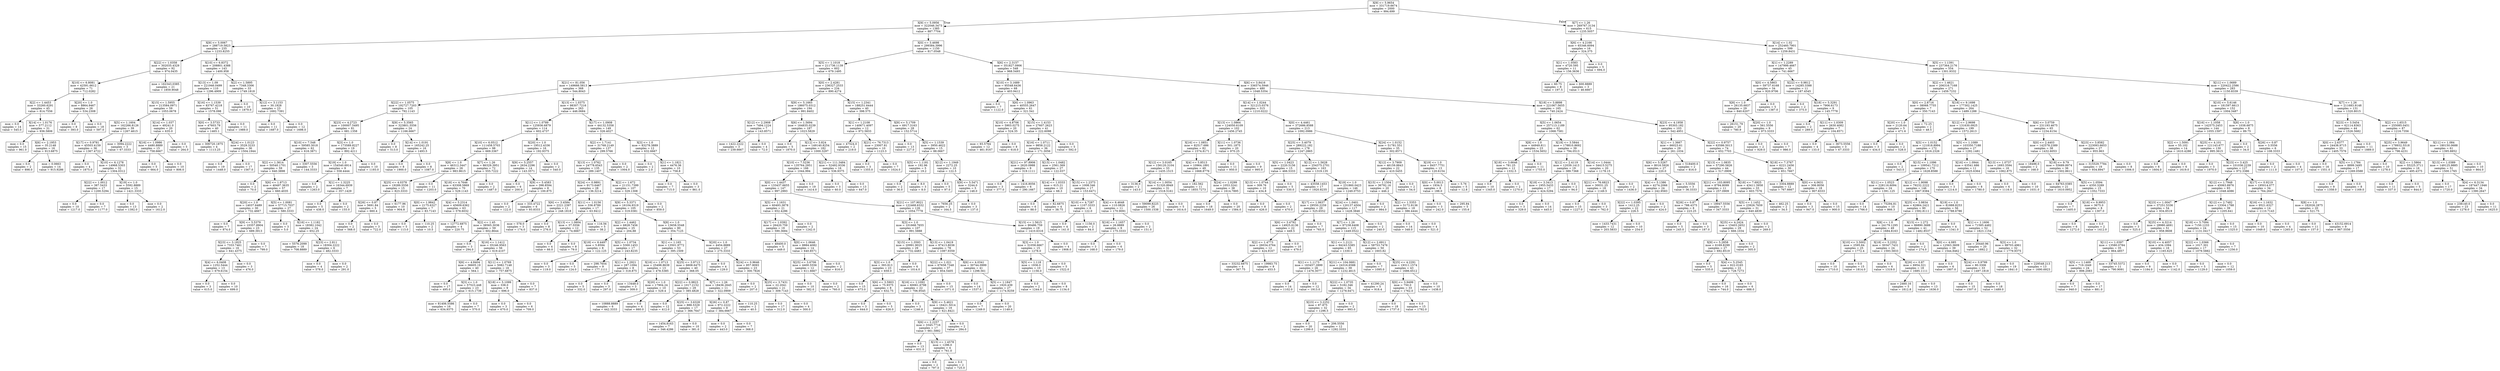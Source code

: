 digraph Tree {
node [shape=box] ;
0 [label="X[9] <= 5.9654\nmse = 331719.6674\nsamples = 2000\nvalue = 994.699"] ;
1 [label="X[9] <= 5.0956\nmse = 322046.3473\nsamples = 1385\nvalue = 887.7704"] ;
0 -> 1 [labeldistance=2.5, labelangle=45, headlabel="True"] ;
2 [label="X[9] <= 5.0067\nmse = 288719.5823\nsamples = 235\nvalue = 1233.8255"] ;
1 -> 2 ;
3 [label="X[22] <= 1.0358\nmse = 302035.4329\nsamples = 92\nvalue = 974.0435"] ;
2 -> 3 ;
4 [label="X[10] <= 6.8081\nmse = 42591.6612\nsamples = 71\nvalue = 712.0282"] ;
3 -> 4 ;
5 [label="X[2] <= 1.4453\nmse = 33260.6291\nsamples = 45\nvalue = 814.7556"] ;
4 -> 5 ;
6 [label="mse = 0.0\nsamples = 14\nvalue = 545.0"] ;
5 -> 6 ;
7 [label="X[14] <= 1.0176\nmse = 577.2112\nsamples = 31\nvalue = 936.5806"] ;
5 -> 7 ;
8 [label="mse = 0.0\nsamples = 15\nvalue = 961.0"] ;
7 -> 8 ;
9 [label="X[6] <= 2.1953\nmse = 35.2148\nsamples = 16\nvalue = 913.6875"] ;
7 -> 9 ;
10 [label="mse = 0.0\nsamples = 2\nvalue = 898.0"] ;
9 -> 10 ;
11 [label="mse = 0.0663\nsamples = 14\nvalue = 915.9286"] ;
9 -> 11 ;
12 [label="X[20] <= 1.0\nmse = 8864.9467\nsamples = 26\nvalue = 534.2308"] ;
4 -> 12 ;
13 [label="mse = 0.0\nsamples = 8\nvalue = 393.0"] ;
12 -> 13 ;
14 [label="mse = 0.0\nsamples = 18\nvalue = 597.0"] ;
12 -> 14 ;
15 [label="mse = 162343.0385\nsamples = 21\nvalue = 1859.9048"] ;
3 -> 15 ;
16 [label="X[10] <= 6.8372\nmse = 208801.4388\nsamples = 143\nvalue = 1400.958"] ;
2 -> 16 ;
17 [label="X[13] <= 1.09\nmse = 221946.0499\nsamples = 110\nvalue = 1296.4909"] ;
16 -> 17 ;
18 [label="X[15] <= 1.5955\nmse = 213584.0971\nsamples = 59\nvalue = 1053.0678"] ;
17 -> 18 ;
19 [label="X[5] <= 1.1604\nmse = 162266.8126\nsamples = 39\nvalue = 1267.4615"] ;
18 -> 19 ;
20 [label="X[17] <= 0.9781\nmse = 45503.4159\nsamples = 36\nvalue = 1367.4722"] ;
19 -> 20 ;
21 [label="mse = 0.0\nsamples = 4\nvalue = 1875.0"] ;
20 -> 21 ;
22 [label="X[10] <= 6.1278\nmse = 14968.5303\nsamples = 32\nvalue = 1304.0312"] ;
20 -> 22 ;
23 [label="X[22] <= 1.0012\nmse = 387.5433\nsamples = 17\nvalue = 1200.5294"] ;
22 -> 23 ;
24 [label="mse = 0.0\nsamples = 10\nvalue = 1217.0"] ;
23 -> 24 ;
25 [label="mse = 0.0\nsamples = 7\nvalue = 1177.0"] ;
23 -> 25 ;
26 [label="X[19] <= 1.0\nmse = 5592.8889\nsamples = 15\nvalue = 1421.3333"] ;
22 -> 26 ;
27 [label="mse = 0.0\nsamples = 13\nvalue = 1392.0"] ;
26 -> 27 ;
28 [label="mse = 0.0\nsamples = 2\nvalue = 1612.0"] ;
26 -> 28 ;
29 [label="mse = 3094.2222\nsamples = 3\nvalue = 67.3333"] ;
19 -> 29 ;
30 [label="X[14] <= 1.037\nmse = 49241.0\nsamples = 20\nvalue = 635.0"] ;
18 -> 30 ;
31 [label="X[16] <= 1.0986\nmse = 4480.8889\nsamples = 15\nvalue = 758.6667"] ;
30 -> 31 ;
32 [label="mse = 0.0\nsamples = 5\nvalue = 664.0"] ;
31 -> 32 ;
33 [label="mse = 0.0\nsamples = 10\nvalue = 806.0"] ;
31 -> 33 ;
34 [label="mse = 0.0\nsamples = 5\nvalue = 264.0"] ;
30 -> 34 ;
35 [label="X[16] <= 1.1539\nmse = 83767.4218\nsamples = 51\nvalue = 1578.098"] ;
17 -> 35 ;
36 [label="X[0] <= 3.5733\nmse = 47603.79\nsamples = 40\nvalue = 1465.1"] ;
35 -> 36 ;
37 [label="mse = 306720.1875\nsamples = 4\nvalue = 1113.25"] ;
36 -> 37 ;
38 [label="X[24] <= 1.0123\nmse = 3529.3233\nsamples = 36\nvalue = 1504.1944"] ;
36 -> 38 ;
39 [label="mse = 0.0\nsamples = 19\nvalue = 1448.0"] ;
38 -> 39 ;
40 [label="mse = 0.0\nsamples = 17\nvalue = 1567.0"] ;
38 -> 40 ;
41 [label="mse = 0.0\nsamples = 11\nvalue = 1989.0"] ;
35 -> 41 ;
42 [label="X[2] <= 1.5895\nmse = 7348.3306\nsamples = 33\nvalue = 1749.1818"] ;
16 -> 42 ;
43 [label="mse = 0.0\nsamples = 10\nvalue = 1879.0"] ;
42 -> 43 ;
44 [label="X[12] <= 3.1153\nmse = 30.1928\nsamples = 23\nvalue = 1692.7391"] ;
42 -> 44 ;
45 [label="mse = 0.0\nsamples = 11\nvalue = 1687.0"] ;
44 -> 45 ;
46 [label="mse = 0.0\nsamples = 12\nvalue = 1698.0"] ;
44 -> 46 ;
47 [label="X[0] <= 3.4698\nmse = 299384.3996\nsamples = 1150\nvalue = 817.0548"] ;
1 -> 47 ;
48 [label="X[5] <= 1.1018\nmse = 211736.1139\nsamples = 602\nvalue = 679.1495"] ;
47 -> 48 ;
49 [label="X[21] <= 81.056\nmse = 149666.5813\nsamples = 368\nvalue = 544.8043"] ;
48 -> 49 ;
50 [label="X[22] <= 1.0575\nmse = 192727.7203\nsamples = 105\nvalue = 792.1143"] ;
49 -> 50 ;
51 [label="X[23] <= 4.2723\nmse = 100007.5495\nsamples = 81\nvalue = 681.1358"] ;
50 -> 51 ;
52 [label="X[10] <= 7.548\nmse = 59585.3018\nsamples = 62\nvalue = 616.3871"] ;
51 -> 52 ;
53 [label="X[2] <= 1.3614\nmse = 50540.1701\nsamples = 59\nvalue = 640.3898"] ;
52 -> 53 ;
54 [label="mse = 0.0\nsamples = 2\nvalue = 70.0"] ;
53 -> 54 ;
55 [label="X[6] <= 1.9713\nmse = 40497.3635\nsamples = 57\nvalue = 660.4035"] ;
53 -> 55 ;
56 [label="X[20] <= 1.0\nmse = 14037.6489\nsamples = 30\nvalue = 732.4667"] ;
55 -> 56 ;
57 [label="mse = 0.0\nsamples = 7\nvalue = 874.0"] ;
56 -> 57 ;
58 [label="X[9] <= 5.5379\nmse = 10357.8904\nsamples = 23\nvalue = 689.3913"] ;
56 -> 58 ;
59 [label="X[23] <= 3.1825\nmse = 7333.7461\nsamples = 16\nvalue = 641.4375"] ;
58 -> 59 ;
60 [label="X[4] <= 6.0408\nmse = 1252.5444\nsamples = 13\nvalue = 679.6154"] ;
59 -> 60 ;
61 [label="mse = 0.0\nsamples = 3\nvalue = 615.0"] ;
60 -> 61 ;
62 [label="mse = 0.0\nsamples = 10\nvalue = 699.0"] ;
60 -> 62 ;
63 [label="mse = 0.0\nsamples = 3\nvalue = 476.0"] ;
59 -> 63 ;
64 [label="mse = 0.0\nsamples = 7\nvalue = 799.0"] ;
58 -> 64 ;
65 [label="X[5] <= 1.0081\nmse = 57715.7037\nsamples = 27\nvalue = 580.3333"] ;
55 -> 65 ;
66 [label="mse = 0.0\nsamples = 3\nvalue = 5.0"] ;
65 -> 66 ;
67 [label="X[16] <= 1.1182\nmse = 18382.1042\nsamples = 24\nvalue = 652.25"] ;
65 -> 67 ;
68 [label="mse = 5576.2099\nsamples = 18\nvalue = 708.8889"] ;
67 -> 68 ;
69 [label="X[23] <= 2.811\nmse = 18304.2222\nsamples = 6\nvalue = 482.3333"] ;
67 -> 69 ;
70 [label="mse = 0.0\nsamples = 4\nvalue = 578.0"] ;
69 -> 70 ;
71 [label="mse = 0.0\nsamples = 2\nvalue = 291.0"] ;
69 -> 71 ;
72 [label="mse = 3307.5556\nsamples = 3\nvalue = 144.3333"] ;
52 -> 72 ;
73 [label="X[3] <= 1.0\nmse = 173589.8227\nsamples = 19\nvalue = 892.4211"] ;
51 -> 73 ;
74 [label="X[19] <= 1.0\nmse = 154540.6914\nsamples = 9\nvalue = 558.4444"] ;
73 -> 74 ;
75 [label="mse = 0.0\nsamples = 2\nvalue = 1263.0"] ;
74 -> 75 ;
76 [label="X[1] <= 1.3225\nmse = 16344.6939\nsamples = 7\nvalue = 357.1429"] ;
74 -> 76 ;
77 [label="mse = 0.0\nsamples = 5\nvalue = 438.0"] ;
76 -> 77 ;
78 [label="mse = 0.0\nsamples = 2\nvalue = 155.0"] ;
76 -> 78 ;
79 [label="mse = 0.0\nsamples = 10\nvalue = 1193.0"] ;
73 -> 79 ;
80 [label="X[9] <= 5.3565\nmse = 323801.5556\nsamples = 24\nvalue = 1166.6667"] ;
50 -> 80 ;
81 [label="mse = 0.0\nsamples = 8\nvalue = 513.0"] ;
80 -> 81 ;
82 [label="X[14] <= 1.0191\nmse = 165242.25\nsamples = 16\nvalue = 1493.5"] ;
80 -> 82 ;
83 [label="mse = 0.0\nsamples = 8\nvalue = 1900.0"] ;
82 -> 83 ;
84 [label="mse = 0.0\nsamples = 8\nvalue = 1087.0"] ;
82 -> 84 ;
85 [label="X[13] <= 1.0375\nmse = 98307.7216\nsamples = 263\nvalue = 446.0684"] ;
49 -> 85 ;
86 [label="X[11] <= 1.0789\nmse = 125936.6879\nsamples = 114\nvalue = 602.4737"] ;
85 -> 86 ;
87 [label="X[10] <= 6.0512\nmse = 111458.5703\nsamples = 98\nvalue = 669.3367"] ;
86 -> 87 ;
88 [label="X[8] <= 1.0\nmse = 46312.3447\nsamples = 26\nvalue = 983.9615"] ;
87 -> 88 ;
89 [label="X[25] <= 4.0378\nmse = 19289.5556\nsamples = 15\nvalue = 823.3333"] ;
88 -> 89 ;
90 [label="X[26] <= 0.87\nmse = 5691.84\nsamples = 5\nvalue = 660.4"] ;
89 -> 90 ;
91 [label="mse = 0.0\nsamples = 2\nvalue = 568.0"] ;
90 -> 91 ;
92 [label="mse = 0.0\nsamples = 3\nvalue = 722.0"] ;
90 -> 92 ;
93 [label="mse = 6177.96\nsamples = 10\nvalue = 904.8"] ;
89 -> 93 ;
94 [label="mse = 0.0\nsamples = 11\nvalue = 1203.0"] ;
88 -> 94 ;
95 [label="X[7] <= 1.26\nmse = 86329.3951\nsamples = 72\nvalue = 555.7222"] ;
87 -> 95 ;
96 [label="X[18] <= 4.7646\nmse = 63308.5869\nsamples = 70\nvalue = 529.1143"] ;
95 -> 96 ;
97 [label="X[0] <= 1.9842\nmse = 2175.6327\nsamples = 7\nvalue = 83.7143"] ;
96 -> 97 ;
98 [label="mse = 0.0\nsamples = 5\nvalue = 113.0"] ;
97 -> 98 ;
99 [label="mse = 110.25\nsamples = 2\nvalue = 10.5"] ;
97 -> 99 ;
100 [label="X[4] <= 5.2314\nmse = 45609.6362\nsamples = 63\nvalue = 578.6032"] ;
96 -> 100 ;
101 [label="mse = 12772.6875\nsamples = 4\nvalue = 220.75"] ;
100 -> 101 ;
102 [label="X[2] <= 1.45\nmse = 38565.3036\nsamples = 59\nvalue = 602.8644"] ;
100 -> 102 ;
103 [label="mse = 0.0\nsamples = 3\nvalue = 294.0"] ;
102 -> 103 ;
104 [label="X[16] <= 1.1412\nmse = 35246.9563\nsamples = 56\nvalue = 619.4107"] ;
102 -> 104 ;
105 [label="X[6] <= 4.8404\nmse = 36605.19\nsamples = 40\nvalue = 564.1"] ;
104 -> 105 ;
106 [label="mse = 0.0\nsamples = 17\nvalue = 495.0"] ;
105 -> 106 ;
107 [label="X[3] <= 1.0\nmse = 57523.448\nsamples = 23\nvalue = 615.1739"] ;
105 -> 107 ;
108 [label="mse = 81406.5586\nsamples = 16\nvalue = 634.9375"] ;
107 -> 108 ;
109 [label="mse = 0.0\nsamples = 7\nvalue = 570.0"] ;
107 -> 109 ;
110 [label="X[11] <= 1.0769\nmse = 5082.7148\nsamples = 16\nvalue = 757.6875"] ;
104 -> 110 ;
111 [label="X[18] <= 5.1099\nmse = 338.0\nsamples = 9\nvalue = 696.0"] ;
110 -> 111 ;
112 [label="mse = 0.0\nsamples = 3\nvalue = 670.0"] ;
111 -> 112 ;
113 [label="mse = 0.0\nsamples = 6\nvalue = 709.0"] ;
111 -> 113 ;
114 [label="mse = 0.0\nsamples = 7\nvalue = 837.0"] ;
110 -> 114 ;
115 [label="mse = 0.0\nsamples = 2\nvalue = 1487.0"] ;
95 -> 115 ;
116 [label="X[20] <= 1.0\nmse = 19512.4336\nsamples = 16\nvalue = 192.9375"] ;
86 -> 116 ;
117 [label="X[9] <= 5.2557\nmse = 2634.2296\nsamples = 14\nvalue = 143.3571"] ;
116 -> 117 ;
118 [label="mse = 0.0\nsamples = 6\nvalue = 200.0"] ;
117 -> 118 ;
119 [label="X[9] <= 5.4583\nmse = 398.8594\nsamples = 8\nvalue = 100.875"] ;
117 -> 119 ;
120 [label="mse = 0.0\nsamples = 2\nvalue = 122.0"] ;
119 -> 120 ;
121 [label="mse = 333.4722\nsamples = 6\nvalue = 93.8333"] ;
119 -> 121 ;
122 [label="mse = 0.0\nsamples = 2\nvalue = 540.0"] ;
116 -> 122 ;
123 [label="X[17] <= 1.0908\nmse = 44132.5358\nsamples = 149\nvalue = 326.4027"] ;
85 -> 123 ;
124 [label="X[2] <= 1.7141\nmse = 31768.2149\nsamples = 137\nvalue = 299.5766"] ;
123 -> 124 ;
125 [label="X[13] <= 1.0762\nmse = 24778.6543\nsamples = 135\nvalue = 289.1407"] ;
124 -> 125 ;
126 [label="X[24] <= 0.9891\nmse = 9173.6467\nsamples = 28\nvalue = 136.3214"] ;
125 -> 126 ;
127 [label="X[6] <= 3.4584\nmse = 2221.2397\nsamples = 11\nvalue = 248.1818"] ;
126 -> 127 ;
128 [label="mse = 578.0\nsamples = 3\nvalue = 174.0"] ;
127 -> 128 ;
129 [label="mse = 0.0\nsamples = 8\nvalue = 276.0"] ;
127 -> 129 ;
130 [label="X[11] <= 1.0156\nmse = 336.8789\nsamples = 17\nvalue = 63.9412"] ;
126 -> 130 ;
131 [label="X[13] <= 1.0604\nmse = 37.5556\nsamples = 12\nvalue = 74.6667"] ;
130 -> 131 ;
132 [label="mse = 0.0\nsamples = 4\nvalue = 66.0"] ;
131 -> 132 ;
133 [label="mse = 0.0\nsamples = 8\nvalue = 79.0"] ;
131 -> 133 ;
134 [label="mse = 116.56\nsamples = 5\nvalue = 38.2"] ;
130 -> 134 ;
135 [label="X[2] <= 1.672\nmse = 21151.7399\nsamples = 107\nvalue = 329.1308"] ;
125 -> 135 ;
136 [label="X[9] <= 5.3371\nmse = 16104.9319\nsamples = 105\nvalue = 319.0381"] ;
135 -> 136 ;
137 [label="X[2] <= 1.4462\nmse = 6828.7456\nsamples = 25\nvalue = 204.88"] ;
136 -> 137 ;
138 [label="X[18] <= 6.4497\nmse = 5.8594\nsamples = 8\nvalue = 122.125"] ;
137 -> 138 ;
139 [label="mse = 0.0\nsamples = 3\nvalue = 119.0"] ;
138 -> 139 ;
140 [label="mse = 0.0\nsamples = 5\nvalue = 124.0"] ;
138 -> 140 ;
141 [label="X[5] <= 1.0734\nmse = 5300.1453\nsamples = 17\nvalue = 243.8235"] ;
137 -> 141 ;
142 [label="mse = 298.7654\nsamples = 9\nvalue = 177.1111"] ;
141 -> 142 ;
143 [label="X[1] <= 1.2921\nmse = 287.1094\nsamples = 8\nvalue = 318.875"] ;
141 -> 143 ;
144 [label="mse = 0.0\nsamples = 5\nvalue = 332.0"] ;
143 -> 144 ;
145 [label="mse = 0.0\nsamples = 3\nvalue = 297.0"] ;
143 -> 145 ;
146 [label="X[8] <= 1.0\nmse = 13658.5548\nsamples = 80\nvalue = 354.7125"] ;
136 -> 146 ;
147 [label="X[1] <= 1.165\nmse = 13501.9772\nsamples = 53\nvalue = 395.1509"] ;
146 -> 147 ;
148 [label="X[16] <= 1.0713\nmse = 25498.8639\nsamples = 13\nvalue = 478.5385"] ;
147 -> 148 ;
149 [label="mse = 13448.0\nsamples = 3\nvalue = 309.0"] ;
148 -> 149 ;
150 [label="X[20] <= 1.0\nmse = 17904.24\nsamples = 10\nvalue = 529.4"] ;
148 -> 150 ;
151 [label="mse = 10888.8889\nsamples = 6\nvalue = 442.3333"] ;
150 -> 151 ;
152 [label="mse = 0.0\nsamples = 4\nvalue = 660.0"] ;
150 -> 152 ;
153 [label="X[25] <= 3.9713\nmse = 6608.6475\nsamples = 40\nvalue = 368.05"] ;
147 -> 153 ;
154 [label="X[22] <= 0.9823\nmse = 1017.2152\nsamples = 29\nvalue = 385.4828"] ;
153 -> 154 ;
155 [label="mse = 0.0\nsamples = 12\nvalue = 412.0"] ;
154 -> 155 ;
156 [label="X[25] <= 3.6328\nmse = 888.5329\nsamples = 17\nvalue = 366.7647"] ;
154 -> 156 ;
157 [label="mse = 1454.8163\nsamples = 7\nvalue = 346.4286"] ;
156 -> 157 ;
158 [label="mse = 0.0\nsamples = 10\nvalue = 381.0"] ;
156 -> 158 ;
159 [label="X[7] <= 1.26\nmse = 18436.2645\nsamples = 11\nvalue = 322.0909"] ;
153 -> 159 ;
160 [label="X[26] <= 0.87\nmse = 972.2222\nsamples = 9\nvalue = 384.6667"] ;
159 -> 160 ;
161 [label="mse = 0.0\nsamples = 2\nvalue = 443.0"] ;
160 -> 161 ;
162 [label="mse = 0.0\nsamples = 7\nvalue = 368.0"] ;
160 -> 162 ;
163 [label="mse = 110.25\nsamples = 2\nvalue = 40.5"] ;
159 -> 163 ;
164 [label="X[20] <= 1.0\nmse = 4454.8889\nsamples = 27\nvalue = 275.3333"] ;
146 -> 164 ;
165 [label="mse = 0.0\nsamples = 4\nvalue = 129.0"] ;
164 -> 165 ;
166 [label="X[24] <= 0.9646\nmse = 857.9093\nsamples = 23\nvalue = 300.7826"] ;
164 -> 166 ;
167 [label="mse = 0.0\nsamples = 2\nvalue = 207.0"] ;
166 -> 167 ;
168 [label="X[25] <= 3.7431\nmse = 22.2041\nsamples = 21\nvalue = 309.7143"] ;
166 -> 168 ;
169 [label="mse = 0.0\nsamples = 17\nvalue = 312.0"] ;
168 -> 169 ;
170 [label="mse = 0.0\nsamples = 4\nvalue = 300.0"] ;
168 -> 170 ;
171 [label="mse = 0.0\nsamples = 2\nvalue = 859.0"] ;
135 -> 171 ;
172 [label="mse = 0.0\nsamples = 2\nvalue = 1004.0"] ;
124 -> 172 ;
173 [label="X[3] <= 1.0\nmse = 83278.3889\nsamples = 12\nvalue = 632.6667"] ;
123 -> 173 ;
174 [label="mse = 0.0\nsamples = 2\nvalue = 2.0"] ;
173 -> 174 ;
175 [label="X[1] <= 1.1821\nmse = 4476.36\nsamples = 10\nvalue = 758.8"] ;
173 -> 175 ;
176 [label="mse = 0.0\nsamples = 7\nvalue = 715.0"] ;
175 -> 176 ;
177 [label="mse = 0.0\nsamples = 3\nvalue = 861.0"] ;
175 -> 177 ;
178 [label="X[0] <= 2.4281\nmse = 236327.2533\nsamples = 234\nvalue = 890.4274"] ;
48 -> 178 ;
179 [label="X[9] <= 5.1665\nmse = 186075.0312\nsamples = 194\nvalue = 991.8402"] ;
178 -> 179 ;
180 [label="X[12] <= 2.2908\nmse = 7494.1224\nsamples = 7\nvalue = 143.8571"] ;
179 -> 180 ;
181 [label="mse = 1422.2222\nsamples = 3\nvalue = 239.6667"] ;
180 -> 181 ;
182 [label="mse = 0.0\nsamples = 4\nvalue = 72.0"] ;
180 -> 182 ;
183 [label="X[6] <= 1.5694\nmse = 164835.0239\nsamples = 187\nvalue = 1023.5829"] ;
179 -> 183 ;
184 [label="mse = 0.0\nsamples = 5\nvalue = 1870.0"] ;
183 -> 184 ;
185 [label="X[12] <= 3.824\nmse = 149140.8254\nsamples = 182\nvalue = 1000.3297"] ;
183 -> 185 ;
186 [label="X[10] <= 7.5236\nmse = 135764.2951\nsamples = 166\nvalue = 1044.994"] ;
185 -> 186 ;
187 [label="X[0] <= 1.4437\nmse = 133437.6655\nsamples = 147\nvalue = 997.2993"] ;
186 -> 187 ;
188 [label="X[5] <= 1.1631\nmse = 60493.3878\nsamples = 21\nvalue = 652.4286"] ;
187 -> 188 ;
189 [label="X[17] <= 1.0392\nmse = 26420.759\nsamples = 19\nvalue = 590.3684"] ;
188 -> 189 ;
190 [label="mse = 48400.0\nsamples = 5\nvalue = 449.0"] ;
189 -> 190 ;
191 [label="X[0] <= 1.0646\nmse = 8884.4082\nsamples = 14\nvalue = 640.8571"] ;
189 -> 191 ;
192 [label="X[25] <= 3.6706\nmse = 4400.5556\nsamples = 12\nvalue = 611.6667"] ;
191 -> 192 ;
193 [label="mse = 0.0\nsamples = 10\nvalue = 582.0"] ;
192 -> 193 ;
194 [label="mse = 0.0\nsamples = 2\nvalue = 760.0"] ;
192 -> 194 ;
195 [label="mse = 0.0\nsamples = 2\nvalue = 816.0"] ;
191 -> 195 ;
196 [label="mse = 0.0\nsamples = 2\nvalue = 1242.0"] ;
188 -> 196 ;
197 [label="X[21] <= 107.9021\nmse = 122468.6332\nsamples = 126\nvalue = 1054.7778"] ;
187 -> 197 ;
198 [label="X[3] <= 1.0\nmse = 101668.7655\nsamples = 107\nvalue = 991.5888"] ;
197 -> 198 ;
199 [label="X[15] <= 1.3593\nmse = 20991.9025\nsamples = 29\nvalue = 732.4483"] ;
198 -> 199 ;
200 [label="X[3] <= 1.0\nmse = 393.913\nsamples = 23\nvalue = 659.0"] ;
199 -> 200 ;
201 [label="mse = 0.0\nsamples = 15\nvalue = 673.0"] ;
200 -> 201 ;
202 [label="X[6] <= 3.5903\nmse = 75.9375\nsamples = 8\nvalue = 632.75"] ;
200 -> 202 ;
203 [label="mse = 0.0\nsamples = 3\nvalue = 644.0"] ;
202 -> 203 ;
204 [label="mse = 0.0\nsamples = 5\nvalue = 626.0"] ;
202 -> 204 ;
205 [label="mse = 0.0\nsamples = 6\nvalue = 1014.0"] ;
199 -> 205 ;
206 [label="X[13] <= 1.0419\nmse = 97413.8036\nsamples = 78\nvalue = 1087.9359"] ;
198 -> 206 ;
207 [label="X[22] <= 1.021\nmse = 67658.7348\nsamples = 37\nvalue = 854.5405"] ;
206 -> 207 ;
208 [label="X[16] <= 1.1092\nmse = 60061.6798\nsamples = 22\nvalue = 706.9545"] ;
207 -> 208 ;
209 [label="mse = 0.0\nsamples = 3\nvalue = 1246.0"] ;
208 -> 209 ;
210 [label="X[9] <= 5.4621\nmse = 16421.5014\nsamples = 19\nvalue = 621.8421"] ;
208 -> 210 ;
211 [label="X[6] <= 2.2257\nmse = 3345.7716\nsamples = 17\nvalue = 661.5882"] ;
210 -> 211 ;
212 [label="mse = 0.0\nsamples = 13\nvalue = 631.0"] ;
211 -> 212 ;
213 [label="X[15] <= 1.4578\nmse = 1296.0\nsamples = 4\nvalue = 761.0"] ;
211 -> 213 ;
214 [label="mse = 0.0\nsamples = 2\nvalue = 797.0"] ;
213 -> 214 ;
215 [label="mse = 0.0\nsamples = 2\nvalue = 725.0"] ;
213 -> 215 ;
216 [label="mse = 0.0\nsamples = 2\nvalue = 284.0"] ;
210 -> 216 ;
217 [label="mse = 0.0\nsamples = 15\nvalue = 1071.0"] ;
207 -> 217 ;
218 [label="X[6] <= 4.0341\nmse = 30744.0999\nsamples = 41\nvalue = 1298.561"] ;
206 -> 218 ;
219 [label="mse = 0.0\nsamples = 14\nvalue = 1537.0"] ;
218 -> 219 ;
220 [label="X[5] <= 1.1847\nmse = 1920.439\nsamples = 27\nvalue = 1174.9259"] ;
218 -> 220 ;
221 [label="mse = 0.0\nsamples = 7\nvalue = 1249.0"] ;
220 -> 221 ;
222 [label="mse = 0.0\nsamples = 20\nvalue = 1149.0"] ;
220 -> 222 ;
223 [label="X[15] <= 1.5615\nmse = 90486.759\nsamples = 19\nvalue = 1410.6316"] ;
197 -> 223 ;
224 [label="X[3] <= 1.0\nmse = 31058.6667\nsamples = 15\nvalue = 1278.0"] ;
223 -> 224 ;
225 [label="X[5] <= 1.118\nmse = 1936.0\nsamples = 10\nvalue = 1156.0"] ;
224 -> 225 ;
226 [label="mse = 0.0\nsamples = 2\nvalue = 1244.0"] ;
225 -> 226 ;
227 [label="mse = 0.0\nsamples = 8\nvalue = 1134.0"] ;
225 -> 227 ;
228 [label="mse = 0.0\nsamples = 5\nvalue = 1522.0"] ;
224 -> 228 ;
229 [label="mse = 0.0\nsamples = 4\nvalue = 1908.0"] ;
223 -> 229 ;
230 [label="mse = 0.0\nsamples = 19\nvalue = 1414.0"] ;
186 -> 230 ;
231 [label="X[21] <= 111.3484\nmse = 52492.9336\nsamples = 16\nvalue = 536.9375"] ;
185 -> 231 ;
232 [label="mse = 0.0\nsamples = 3\nvalue = 60.0"] ;
231 -> 232 ;
233 [label="mse = 0.0\nsamples = 13\nvalue = 647.0"] ;
231 -> 233 ;
234 [label="X[15] <= 1.2341\nmse = 188251.6444\nsamples = 40\nvalue = 398.575"] ;
178 -> 234 ;
235 [label="X[1] <= 1.2108\nmse = 140671.4097\nsamples = 12\nvalue = 972.5833"] ;
234 -> 235 ;
236 [label="mse = 47524.0\nsamples = 2\nvalue = 219.0"] ;
235 -> 236 ;
237 [label="X[21] <= 76.7313\nmse = 23007.81\nsamples = 10\nvalue = 1123.3"] ;
235 -> 237 ;
238 [label="mse = 0.0\nsamples = 3\nvalue = 1355.0"] ;
237 -> 238 ;
239 [label="mse = 0.0\nsamples = 7\nvalue = 1024.0"] ;
237 -> 239 ;
240 [label="X[9] <= 5.1709\nmse = 6917.3163\nsamples = 28\nvalue = 152.5714"] ;
234 -> 240 ;
241 [label="mse = 0.0\nsamples = 13\nvalue = 227.0"] ;
240 -> 241 ;
242 [label="X[5] <= 1.1539\nmse = 3950.4622\nsamples = 15\nvalue = 88.0667"] ;
240 -> 242 ;
243 [label="X[5] <= 1.1181\nmse = 192.96\nsamples = 5\nvalue = 19.2"] ;
242 -> 243 ;
244 [label="mse = 0.0\nsamples = 2\nvalue = 36.0"] ;
243 -> 244 ;
245 [label="mse = 8.0\nsamples = 3\nvalue = 8.0"] ;
243 -> 245 ;
246 [label="X[12] <= 1.1949\nmse = 2272.25\nsamples = 10\nvalue = 122.5"] ;
242 -> 246 ;
247 [label="mse = 0.0\nsamples = 5\nvalue = 97.0"] ;
246 -> 247 ;
248 [label="X[9] <= 5.5471\nmse = 3244.0\nsamples = 5\nvalue = 148.0"] ;
246 -> 248 ;
249 [label="mse = 7656.25\nsamples = 2\nvalue = 164.5"] ;
248 -> 249 ;
250 [label="mse = 0.0\nsamples = 3\nvalue = 137.0"] ;
248 -> 250 ;
251 [label="X[6] <= 2.3157\nmse = 351827.0906\nsamples = 548\nvalue = 968.5493"] ;
47 -> 251 ;
252 [label="X[10] <= 3.1689\nmse = 95548.6436\nsamples = 68\nvalue = 403.9412"] ;
251 -> 252 ;
253 [label="mse = 0.0\nsamples = 7\nvalue = 1122.0"] ;
252 -> 253 ;
254 [label="X[6] <= 1.0963\nmse = 40555.2647\nsamples = 61\nvalue = 321.541"] ;
252 -> 254 ;
255 [label="X[10] <= 4.8706\nmse = 5903.0275\nsamples = 20\nvalue = 524.35"] ;
254 -> 255 ;
256 [label="mse = 93.5764\nsamples = 12\nvalue = 461.9167"] ;
255 -> 256 ;
257 [label="mse = 0.0\nsamples = 8\nvalue = 618.0"] ;
255 -> 257 ;
258 [label="X[15] <= 1.4153\nmse = 27607.2623\nsamples = 41\nvalue = 222.6098"] ;
254 -> 258 ;
259 [label="X[16] <= 1.0711\nmse = 9858.2122\nsamples = 36\nvalue = 171.3056"] ;
258 -> 259 ;
260 [label="X[21] <= 97.8906\nmse = 2620.0988\nsamples = 9\nvalue = 319.1111"] ;
259 -> 260 ;
261 [label="mse = 0.0\nsamples = 3\nvalue = 377.0"] ;
260 -> 261 ;
262 [label="mse = 1416.8056\nsamples = 6\nvalue = 290.1667"] ;
260 -> 262 ;
263 [label="X[13] <= 1.0482\nmse = 2561.369\nsamples = 27\nvalue = 122.037"] ;
259 -> 263 ;
264 [label="X[14] <= 1.0333\nmse = 615.21\nsamples = 10\nvalue = 68.3"] ;
263 -> 264 ;
265 [label="mse = 0.0\nsamples = 6\nvalue = 88.0"] ;
264 -> 265 ;
266 [label="mse = 82.6875\nsamples = 4\nvalue = 38.75"] ;
264 -> 266 ;
267 [label="X[15] <= 1.2373\nmse = 1008.346\nsamples = 17\nvalue = 153.6471"] ;
263 -> 267 ;
268 [label="X[10] <= 4.7287\nmse = 1107.3333\nsamples = 6\nvalue = 122.0"] ;
267 -> 268 ;
269 [label="mse = 0.0\nsamples = 4\nvalue = 141.0"] ;
268 -> 269 ;
270 [label="mse = 1156.0\nsamples = 2\nvalue = 84.0"] ;
268 -> 270 ;
271 [label="X[4] <= 6.4648\nmse = 110.0826\nsamples = 11\nvalue = 170.9091"] ;
267 -> 271 ;
272 [label="X[16] <= 1.1657\nmse = 26.8889\nsamples = 9\nvalue = 175.3333"] ;
271 -> 272 ;
273 [label="mse = 0.0\nsamples = 3\nvalue = 168.0"] ;
272 -> 273 ;
274 [label="mse = 0.0\nsamples = 6\nvalue = 179.0"] ;
272 -> 274 ;
275 [label="mse = 0.0\nsamples = 2\nvalue = 151.0"] ;
271 -> 275 ;
276 [label="mse = 0.0\nsamples = 5\nvalue = 592.0"] ;
258 -> 276 ;
277 [label="X[6] <= 3.8416\nmse = 336574.5946\nsamples = 480\nvalue = 1048.5354"] ;
251 -> 277 ;
278 [label="X[14] <= 1.0244\nmse = 321215.0376\nsamples = 315\nvalue = 1210.0222"] ;
277 -> 278 ;
279 [label="X[13] <= 1.0864\nmse = 124050.6109\nsamples = 102\nvalue = 1456.2745"] ;
278 -> 279 ;
280 [label="X[16] <= 1.0851\nmse = 82517.686\nsamples = 82\nvalue = 1574.8171"] ;
279 -> 280 ;
281 [label="X[12] <= 3.0165\nmse = 156120.3104\nsamples = 33\nvalue = 1435.1515"] ;
280 -> 281 ;
282 [label="mse = 3136.0\nsamples = 2\nvalue = 143.0"] ;
281 -> 282 ;
283 [label="X[14] <= 1.0054\nmse = 51320.8949\nsamples = 31\nvalue = 1518.5161"] ;
281 -> 283 ;
284 [label="mse = 59099.8225\nsamples = 26\nvalue = 1500.1538"] ;
283 -> 284 ;
285 [label="mse = 0.0\nsamples = 5\nvalue = 1614.0"] ;
283 -> 285 ;
286 [label="X[4] <= 5.8513\nmse = 10964.1891\nsamples = 49\nvalue = 1668.8776"] ;
280 -> 286 ;
287 [label="mse = 182.562\nsamples = 11\nvalue = 1855.7273"] ;
286 -> 287 ;
288 [label="X[24] <= 1.0299\nmse = 1053.3241\nsamples = 38\nvalue = 1614.7895"] ;
286 -> 288 ;
289 [label="mse = 0.0\nsamples = 18\nvalue = 1649.0"] ;
288 -> 289 ;
290 [label="mse = 0.0\nsamples = 20\nvalue = 1584.0"] ;
288 -> 290 ;
291 [label="X[11] <= 1.0736\nmse = 501.1875\nsamples = 20\nvalue = 970.25"] ;
279 -> 291 ;
292 [label="mse = 0.0\nsamples = 11\nvalue = 950.0"] ;
291 -> 292 ;
293 [label="mse = 0.0\nsamples = 9\nvalue = 995.0"] ;
291 -> 293 ;
294 [label="X[0] <= 4.4461\nmse = 372686.8588\nsamples = 213\nvalue = 1092.0986"] ;
278 -> 294 ;
295 [label="X[25] <= 3.4079\nmse = 289222.182\nsamples = 178\nvalue = 1247.2865"] ;
294 -> 295 ;
296 [label="X[5] <= 1.0423\nmse = 2220.5156\nsamples = 15\nvalue = 466.5333"] ;
295 -> 296 ;
297 [label="X[13] <= 1.0744\nmse = 309.76\nsamples = 10\nvalue = 434.8"] ;
296 -> 297 ;
298 [label="mse = 0.0\nsamples = 8\nvalue = 426.0"] ;
297 -> 298 ;
299 [label="mse = 0.0\nsamples = 2\nvalue = 470.0"] ;
297 -> 299 ;
300 [label="mse = 0.0\nsamples = 5\nvalue = 530.0"] ;
296 -> 300 ;
301 [label="X[12] <= 1.5628\nmse = 254375.2701\nsamples = 163\nvalue = 1319.135"] ;
295 -> 301 ;
302 [label="mse = 43558.1453\nsamples = 17\nvalue = 1920.8235"] ;
301 -> 302 ;
303 [label="X[19] <= 1.0\nmse = 231860.0423\nsamples = 146\nvalue = 1249.0753"] ;
301 -> 303 ;
304 [label="X[17] <= 1.0637\nmse = 29550.2259\nsamples = 29\nvalue = 525.6552"] ;
303 -> 304 ;
305 [label="X[6] <= 3.4792\nmse = 14925.6136\nsamples = 22\nvalue = 449.5"] ;
304 -> 305 ;
306 [label="X[2] <= 1.4773\nmse = 26034.0764\nsamples = 12\nvalue = 424.9167"] ;
305 -> 306 ;
307 [label="mse = 33232.6875\nsamples = 4\nvalue = 367.75"] ;
306 -> 307 ;
308 [label="mse = 19983.75\nsamples = 8\nvalue = 453.5"] ;
306 -> 308 ;
309 [label="mse = 0.0\nsamples = 10\nvalue = 479.0"] ;
305 -> 309 ;
310 [label="mse = 0.0\nsamples = 7\nvalue = 765.0"] ;
304 -> 310 ;
311 [label="X[24] <= 1.0401\nmse = 120137.4504\nsamples = 117\nvalue = 1428.3846"] ;
303 -> 311 ;
312 [label="X[7] <= 1.26\nmse = 97238.6408\nsamples = 115\nvalue = 1449.0522"] ;
311 -> 312 ;
313 [label="X[1] <= 1.2121\nmse = 94243.5385\nsamples = 65\nvalue = 1330.0"] ;
312 -> 313 ;
314 [label="X[1] <= 1.1173\nmse = 163457.2899\nsamples = 26\nvalue = 1476.3077"] ;
313 -> 314 ;
315 [label="mse = 0.0\nsamples = 14\nvalue = 1102.0"] ;
314 -> 315 ;
316 [label="mse = 0.0\nsamples = 12\nvalue = 1913.0"] ;
314 -> 316 ;
317 [label="X[21] <= 104.0681\nmse = 24316.6588\nsamples = 39\nvalue = 1232.4615"] ;
313 -> 317 ;
318 [label="X[22] <= 1.0735\nmse = 5182.346\nsamples = 34\nvalue = 1278.6471"] ;
317 -> 318 ;
319 [label="X[23] <= 3.2252\nmse = 87.875\nsamples = 32\nvalue = 1296.5"] ;
318 -> 319 ;
320 [label="mse = 0.0\nsamples = 20\nvalue = 1299.0"] ;
319 -> 320 ;
321 [label="mse = 206.5556\nsamples = 12\nvalue = 1292.3333"] ;
319 -> 321 ;
322 [label="mse = 0.0\nsamples = 2\nvalue = 993.0"] ;
318 -> 322 ;
323 [label="mse = 41290.24\nsamples = 5\nvalue = 918.4"] ;
317 -> 323 ;
324 [label="X[12] <= 2.6911\nmse = 58753.7476\nsamples = 50\nvalue = 1603.82"] ;
312 -> 324 ;
325 [label="mse = 0.0\nsamples = 7\nvalue = 1095.0"] ;
324 -> 325 ;
326 [label="X[25] <= 4.2291\nmse = 19311.1574\nsamples = 43\nvalue = 1686.6512"] ;
324 -> 326 ;
327 [label="X[0] <= 3.9499\nmse = 750.0\nsamples = 33\nvalue = 1762.0"] ;
326 -> 327 ;
328 [label="mse = 0.0\nsamples = 18\nvalue = 1737.0"] ;
327 -> 328 ;
329 [label="mse = 0.0\nsamples = 15\nvalue = 1792.0"] ;
327 -> 329 ;
330 [label="mse = 0.0\nsamples = 10\nvalue = 1438.0"] ;
326 -> 330 ;
331 [label="mse = 0.0\nsamples = 2\nvalue = 240.0"] ;
311 -> 331 ;
332 [label="X[24] <= 1.0152\nmse = 51781.551\nsamples = 35\nvalue = 302.8571"] ;
294 -> 332 ;
333 [label="X[12] <= 3.7909\nmse = 46159.8843\nsamples = 22\nvalue = 410.5455"] ;
332 -> 333 ;
334 [label="X[15] <= 1.1504\nmse = 36792.16\nsamples = 20\nvalue = 446.2"] ;
333 -> 334 ;
335 [label="mse = 0.0\nsamples = 2\nvalue = 984.0"] ;
334 -> 335 ;
336 [label="X[2] <= 1.5353\nmse = 5172.9136\nsamples = 18\nvalue = 386.4444"] ;
334 -> 336 ;
337 [label="mse = 0.0\nsamples = 14\nvalue = 348.0"] ;
336 -> 337 ;
338 [label="mse = 0.0\nsamples = 4\nvalue = 521.0"] ;
336 -> 338 ;
339 [label="mse = 0.0\nsamples = 2\nvalue = 54.0"] ;
333 -> 339 ;
340 [label="X[19] <= 1.0\nmse = 8457.7751\nsamples = 13\nvalue = 120.6154"] ;
332 -> 340 ;
341 [label="X[0] <= 5.0013\nmse = 1934.5\nsamples = 8\nvalue = 188.0"] ;
340 -> 341 ;
342 [label="mse = 0.0\nsamples = 3\nvalue = 242.0"] ;
341 -> 342 ;
343 [label="mse = 295.84\nsamples = 5\nvalue = 155.6"] ;
341 -> 343 ;
344 [label="mse = 5.76\nsamples = 5\nvalue = 12.8"] ;
340 -> 344 ;
345 [label="X[18] <= 3.8898\nmse = 221067.5655\nsamples = 165\nvalue = 740.2424"] ;
277 -> 345 ;
346 [label="X[5] <= 1.0654\nmse = 257113.1189\nsamples = 62\nvalue = 1068.7581"] ;
345 -> 346 ;
347 [label="X[8] <= 1.0\nmse = 44949.811\nsamples = 23\nvalue = 1534.5652"] ;
346 -> 347 ;
348 [label="X[18] <= 3.6646\nmse = 781.25\nsamples = 12\nvalue = 1332.5"] ;
347 -> 348 ;
349 [label="mse = 0.0\nsamples = 10\nvalue = 1345.0"] ;
348 -> 349 ;
350 [label="mse = 0.0\nsamples = 2\nvalue = 1270.0"] ;
348 -> 350 ;
351 [label="mse = 0.0\nsamples = 11\nvalue = 1755.0"] ;
347 -> 351 ;
352 [label="X[18] <= 3.5844\nmse = 178810.8692\nsamples = 39\nvalue = 794.0513"] ;
346 -> 352 ;
353 [label="X[12] <= 2.4119\nmse = 12039.1413\nsamples = 19\nvalue = 389.7368"] ;
352 -> 353 ;
354 [label="X[18] <= 3.3413\nmse = 1955.5433\nsamples = 17\nvalue = 424.5294"] ;
353 -> 354 ;
355 [label="mse = 0.0\nsamples = 3\nvalue = 329.0"] ;
354 -> 355 ;
356 [label="mse = 0.0\nsamples = 14\nvalue = 445.0"] ;
354 -> 356 ;
357 [label="mse = 0.0\nsamples = 2\nvalue = 94.0"] ;
353 -> 357 ;
358 [label="X[14] <= 1.0444\nmse = 34415.5275\nsamples = 20\nvalue = 1178.15"] ;
352 -> 358 ;
359 [label="X[21] <= 76.6823\nmse = 30031.25\nsamples = 18\nvalue = 1149.5"] ;
358 -> 359 ;
360 [label="mse = 0.0\nsamples = 15\nvalue = 1227.0"] ;
359 -> 360 ;
361 [label="mse = 0.0\nsamples = 3\nvalue = 762.0"] ;
359 -> 361 ;
362 [label="mse = 0.0\nsamples = 2\nvalue = 1436.0"] ;
358 -> 362 ;
363 [label="X[23] <= 4.1958\nmse = 95303.182\nsamples = 103\nvalue = 542.4951"] ;
345 -> 363 ;
364 [label="X[1] <= 1.3667\nmse = 66023.61\nsamples = 29\nvalue = 261.1034"] ;
363 -> 364 ;
365 [label="X[6] <= 5.5267\nmse = 8016.5926\nsamples = 27\nvalue = 220.0"] ;
364 -> 365 ;
366 [label="X[4] <= 5.1386\nmse = 4274.2066\nsamples = 24\nvalue = 242.9583"] ;
365 -> 366 ;
367 [label="X[22] <= 1.0395\nmse = 1412.25\nsamples = 22\nvalue = 226.5"] ;
366 -> 367 ;
368 [label="mse = 1433.7431\nsamples = 12\nvalue = 203.5833"] ;
367 -> 368 ;
369 [label="mse = 0.0\nsamples = 10\nvalue = 254.0"] ;
367 -> 369 ;
370 [label="mse = 0.0\nsamples = 2\nvalue = 424.0"] ;
366 -> 370 ;
371 [label="mse = 5.5556\nsamples = 3\nvalue = 36.3333"] ;
365 -> 371 ;
372 [label="mse = 518400.0\nsamples = 2\nvalue = 816.0"] ;
364 -> 372 ;
373 [label="X[22] <= 0.9757\nmse = 63586.5013\nsamples = 74\nvalue = 652.7703"] ;
363 -> 373 ;
374 [label="X[13] <= 1.0835\nmse = 57290.5826\nsamples = 44\nvalue = 517.0909"] ;
373 -> 374 ;
375 [label="X[21] <= 103.8095\nmse = 8794.8099\nsamples = 11\nvalue = 257.0909"] ;
374 -> 375 ;
376 [label="X[26] <= 0.87\nmse = 788.4375\nsamples = 8\nvalue = 223.25"] ;
375 -> 376 ;
377 [label="mse = 0.0\nsamples = 5\nvalue = 245.0"] ;
376 -> 377 ;
378 [label="mse = 0.0\nsamples = 3\nvalue = 187.0"] ;
376 -> 378 ;
379 [label="mse = 18947.5556\nsamples = 3\nvalue = 347.3333"] ;
375 -> 379 ;
380 [label="X[18] <= 7.6925\nmse = 43411.3958\nsamples = 33\nvalue = 603.7576"] ;
374 -> 380 ;
381 [label="X[5] <= 1.1452\nmse = 23926.7659\nsamples = 31\nvalue = 640.4839"] ;
380 -> 381 ;
382 [label="X[25] <= 4.2424\nmse = 15403.2652\nsamples = 29\nvalue = 666.1034"] ;
381 -> 382 ;
383 [label="X[9] <= 5.2858\nmse = 6169.8299\nsamples = 27\nvalue = 692.8519"] ;
382 -> 383 ;
384 [label="mse = 0.0\nsamples = 5\nvalue = 535.0"] ;
383 -> 384 ;
385 [label="X[4] <= 5.2545\nmse = 622.0165\nsamples = 22\nvalue = 728.7273"] ;
383 -> 385 ;
386 [label="mse = 0.0\nsamples = 16\nvalue = 744.0"] ;
385 -> 386 ;
387 [label="mse = 0.0\nsamples = 6\nvalue = 688.0"] ;
385 -> 387 ;
388 [label="mse = 0.0\nsamples = 2\nvalue = 305.0"] ;
382 -> 388 ;
389 [label="mse = 0.0\nsamples = 2\nvalue = 269.0"] ;
381 -> 389 ;
390 [label="mse = 462.25\nsamples = 2\nvalue = 34.5"] ;
380 -> 390 ;
391 [label="X[18] <= 7.3767\nmse = 6221.2456\nsamples = 30\nvalue = 851.7667"] ;
373 -> 391 ;
392 [label="mse = 3304.8889\nsamples = 12\nvalue = 767.6667"] ;
391 -> 392 ;
393 [label="X[0] <= 4.0631\nmse = 306.8056\nsamples = 18\nvalue = 907.8333"] ;
391 -> 393 ;
394 [label="mse = 0.0\nsamples = 3\nvalue = 947.0"] ;
393 -> 394 ;
395 [label="mse = 0.0\nsamples = 15\nvalue = 900.0"] ;
393 -> 395 ;
396 [label="X[7] <= 1.26\nmse = 269767.3134\nsamples = 615\nvalue = 1235.5057"] ;
0 -> 396 [labeldistance=2.5, labelangle=-45, headlabel="False"] ;
397 [label="X[6] <= 4.2166\nmse = 65346.6094\nsamples = 16\nvalue = 324.375"] ;
396 -> 397 ;
398 [label="X[1] <= 1.0583\nmse = 4720.595\nsamples = 11\nvalue = 156.3636"] ;
397 -> 398 ;
399 [label="mse = 60.75\nsamples = 8\nvalue = 197.5"] ;
398 -> 399 ;
400 [label="mse = 600.8889\nsamples = 3\nvalue = 46.6667"] ;
398 -> 400 ;
401 [label="mse = 0.0\nsamples = 5\nvalue = 694.0"] ;
397 -> 401 ;
402 [label="X[14] <= 1.02\nmse = 252460.7901\nsamples = 599\nvalue = 1259.8431"] ;
396 -> 402 ;
403 [label="X[1] <= 1.2289\nmse = 147999.4667\nsamples = 45\nvalue = 741.6667"] ;
402 -> 403 ;
404 [label="X[0] <= 4.5863\nmse = 59737.6168\nsamples = 34\nvalue = 920.9706"] ;
403 -> 404 ;
405 [label="X[8] <= 1.0\nmse = 26135.6837\nsamples = 29\nvalue = 840.6207"] ;
404 -> 405 ;
406 [label="mse = 26151.79\nsamples = 20\nvalue = 780.9"] ;
405 -> 406 ;
407 [label="X[20] <= 1.0\nmse = 561.5556\nsamples = 9\nvalue = 973.3333"] ;
405 -> 407 ;
408 [label="mse = 0.0\nsamples = 2\nvalue = 929.0"] ;
407 -> 408 ;
409 [label="mse = 0.0\nsamples = 7\nvalue = 986.0"] ;
407 -> 409 ;
410 [label="mse = 0.0\nsamples = 5\nvalue = 1387.0"] ;
404 -> 410 ;
411 [label="X[22] <= 0.9812\nmse = 14285.3388\nsamples = 11\nvalue = 187.4545"] ;
403 -> 411 ;
412 [label="mse = 0.0\nsamples = 2\nvalue = 375.0"] ;
411 -> 412 ;
413 [label="X[18] <= 5.3291\nmse = 7906.6173\nsamples = 9\nvalue = 145.7778"] ;
411 -> 413 ;
414 [label="mse = 0.0\nsamples = 2\nvalue = 289.0"] ;
413 -> 414 ;
415 [label="X[11] <= 1.0309\nmse = 2630.4082\nsamples = 7\nvalue = 104.8571"] ;
413 -> 415 ;
416 [label="mse = 0.0\nsamples = 4\nvalue = 133.0"] ;
415 -> 416 ;
417 [label="mse = 3673.5556\nsamples = 3\nvalue = 67.3333"] ;
415 -> 417 ;
418 [label="X[5] <= 1.1391\nmse = 237364.2176\nsamples = 554\nvalue = 1301.9332"] ;
402 -> 418 ;
419 [label="X[2] <= 1.4621\nmse = 206316.7168\nsamples = 271\nvalue = 1459.7232"] ;
418 -> 419 ;
420 [label="X[0] <= 2.8716\nmse = 38068.7755\nsamples = 7\nvalue = 350.7143"] ;
419 -> 420 ;
421 [label="X[20] <= 1.0\nmse = 2120.64\nsamples = 5\nvalue = 471.6"] ;
420 -> 421 ;
422 [label="mse = 0.0\nsamples = 3\nvalue = 434.0"] ;
421 -> 422 ;
423 [label="mse = 0.0\nsamples = 2\nvalue = 528.0"] ;
421 -> 423 ;
424 [label="mse = 72.25\nsamples = 2\nvalue = 48.5"] ;
420 -> 424 ;
425 [label="X[18] <= 9.1698\nmse = 177302.1425\nsamples = 264\nvalue = 1489.1288"] ;
419 -> 425 ;
426 [label="X[12] <= 2.9698\nmse = 131630.0925\nsamples = 199\nvalue = 1572.2613"] ;
425 -> 426 ;
427 [label="X[5] <= 1.0152\nmse = 121818.8994\nsamples = 172\nvalue = 1616.2326"] ;
426 -> 427 ;
428 [label="mse = 0.0\nsamples = 2\nvalue = 543.0"] ;
427 -> 428 ;
429 [label="X[15] <= 1.1096\nmse = 109541.7212\nsamples = 170\nvalue = 1628.8588"] ;
427 -> 429 ;
430 [label="X[11] <= 1.0523\nmse = 228116.6094\nsamples = 24\nvalue = 1391.125"] ;
429 -> 430 ;
431 [label="mse = 0.0\nsamples = 14\nvalue = 1766.0"] ;
430 -> 431 ;
432 [label="mse = 75294.81\nsamples = 10\nvalue = 866.3"] ;
430 -> 432 ;
433 [label="X[12] <= 1.9098\nmse = 79232.2222\nsamples = 146\nvalue = 1667.9384"] ;
429 -> 433 ;
434 [label="X[25] <= 3.9834\nmse = 62864.2421\nsamples = 90\nvalue = 1592.8111"] ;
433 -> 434 ;
435 [label="X[8] <= 1.0\nmse = 24179.1295\nsamples = 49\nvalue = 1684.8163"] ;
434 -> 435 ;
436 [label="X[10] <= 3.5002\nmse = 2595.84\nsamples = 25\nvalue = 1772.4"] ;
435 -> 436 ;
437 [label="mse = 0.0\nsamples = 10\nvalue = 1710.0"] ;
436 -> 437 ;
438 [label="mse = 0.0\nsamples = 15\nvalue = 1814.0"] ;
436 -> 438 ;
439 [label="X[18] <= 5.2352\nmse = 30347.7431\nsamples = 24\nvalue = 1593.5833"] ;
435 -> 439 ;
440 [label="mse = 0.0\nsamples = 6\nvalue = 1319.0"] ;
439 -> 440 ;
441 [label="X[26] <= 0.87\nmse = 6954.321\nsamples = 18\nvalue = 1685.1111"] ;
439 -> 441 ;
442 [label="mse = 2460.16\nsamples = 5\nvalue = 1812.8"] ;
441 -> 442 ;
443 [label="mse = 0.0\nsamples = 13\nvalue = 1636.0"] ;
441 -> 443 ;
444 [label="X[15] <= 1.272\nmse = 86890.3688\nsamples = 41\nvalue = 1482.8537"] ;
434 -> 444 ;
445 [label="mse = 0.0\nsamples = 2\nvalue = 274.0"] ;
444 -> 445 ;
446 [label="X[0] <= 4.085\nmse = 12563.3609\nsamples = 39\nvalue = 1544.8462"] ;
444 -> 446 ;
447 [label="mse = 0.0\nsamples = 6\nvalue = 1807.0"] ;
446 -> 447 ;
448 [label="X[24] <= 0.9799\nmse = 80.3306\nsamples = 33\nvalue = 1497.1818"] ;
446 -> 448 ;
449 [label="mse = 0.0\nsamples = 15\nvalue = 1507.0"] ;
448 -> 449 ;
450 [label="mse = 0.0\nsamples = 18\nvalue = 1489.0"] ;
448 -> 450 ;
451 [label="X[19] <= 1.0\nmse = 81888.8253\nsamples = 56\nvalue = 1788.6786"] ;
433 -> 451 ;
452 [label="mse = 0.0\nsamples = 4\nvalue = 1341.0"] ;
451 -> 452 ;
453 [label="X[1] <= 1.1606\nmse = 71585.4482\nsamples = 52\nvalue = 1823.1154"] ;
451 -> 453 ;
454 [label="mse = 20440.96\nsamples = 20\nvalue = 1892.2"] ;
453 -> 454 ;
455 [label="X[3] <= 1.0\nmse = 98703.4961\nsamples = 32\nvalue = 1779.9375"] ;
453 -> 455 ;
456 [label="mse = 0.0\nsamples = 19\nvalue = 1841.0"] ;
455 -> 456 ;
457 [label="mse = 229548.213\nsamples = 13\nvalue = 1690.6923"] ;
455 -> 457 ;
458 [label="X[5] <= 1.1089\nmse = 103350.7188\nsamples = 27\nvalue = 1292.1481"] ;
426 -> 458 ;
459 [label="X[16] <= 1.0944\nmse = 63541.686\nsamples = 11\nvalue = 1625.6364"] ;
458 -> 459 ;
460 [label="mse = 0.0\nsamples = 3\nvalue = 1214.0"] ;
459 -> 460 ;
461 [label="mse = 0.0\nsamples = 8\nvalue = 1780.0"] ;
459 -> 461 ;
462 [label="X[13] <= 1.0737\nmse = 1693.3594\nsamples = 16\nvalue = 1062.875"] ;
458 -> 462 ;
463 [label="mse = 0.0\nsamples = 6\nvalue = 1116.0"] ;
462 -> 463 ;
464 [label="mse = 0.0\nsamples = 10\nvalue = 1031.0"] ;
462 -> 464 ;
465 [label="X[6] <= 3.0759\nmse = 231193.4675\nsamples = 65\nvalue = 1234.6154"] ;
425 -> 465 ;
466 [label="X[0] <= 2.4403\nmse = 142578.2389\nsamples = 38\nvalue = 1432.6053"] ;
465 -> 466 ;
467 [label="mse = 18496.0\nsamples = 2\nvalue = 168.0"] ;
466 -> 467 ;
468 [label="X[18] <= 9.79\nmse = 55689.8974\nsamples = 36\nvalue = 1502.8611"] ;
466 -> 468 ;
469 [label="mse = 64763.0385\nsamples = 21\nvalue = 1610.0952"] ;
468 -> 469 ;
470 [label="X[5] <= 1.0594\nmse = 4350.3289\nsamples = 15\nvalue = 1352.7333"] ;
468 -> 470 ;
471 [label="mse = 0.0\nsamples = 7\nvalue = 1405.0"] ;
470 -> 471 ;
472 [label="X[18] <= 9.9953\nmse = 3675.0\nsamples = 8\nvalue = 1307.0"] ;
470 -> 472 ;
473 [label="mse = 0.0\nsamples = 6\nvalue = 1272.0"] ;
472 -> 473 ;
474 [label="mse = 0.0\nsamples = 2\nvalue = 1412.0"] ;
472 -> 474 ;
475 [label="X[23] <= 3.8582\nmse = 223093.6653\nsamples = 27\nvalue = 955.963"] ;
465 -> 475 ;
476 [label="mse = 315529.7784\nsamples = 19\nvalue = 934.8947"] ;
475 -> 476 ;
477 [label="mse = 0.0\nsamples = 8\nvalue = 1006.0"] ;
475 -> 477 ;
478 [label="X[11] <= 1.0689\nmse = 220422.2586\nsamples = 283\nvalue = 1150.8339"] ;
418 -> 478 ;
479 [label="X[10] <= 5.6146\nmse = 181597.6613\nsamples = 152\nvalue = 1004.3487"] ;
478 -> 479 ;
480 [label="X[16] <= 1.1058\nmse = 142575.2453\nsamples = 144\nvalue = 1055.1597"] ;
479 -> 480 ;
481 [label="X[2] <= 1.5091\nmse = 55.102\nsamples = 14\nvalue = 1610.4286"] ;
480 -> 481 ;
482 [label="mse = 0.0\nsamples = 8\nvalue = 1604.0"] ;
481 -> 482 ;
483 [label="mse = 0.0\nsamples = 6\nvalue = 1619.0"] ;
481 -> 483 ;
484 [label="X[25] <= 4.101\nmse = 121143.677\nsamples = 130\nvalue = 995.3615"] ;
480 -> 484 ;
485 [label="mse = 0.0\nsamples = 3\nvalue = 1970.0"] ;
484 -> 485 ;
486 [label="X[23] <= 3.425\nmse = 101036.2239\nsamples = 127\nvalue = 972.3386"] ;
484 -> 486 ;
487 [label="X[12] <= 1.7948\nmse = 45063.8976\nsamples = 93\nvalue = 1048.4086"] ;
486 -> 487 ;
488 [label="X[23] <= 1.0047\nmse = 37251.5336\nsamples = 54\nvalue = 934.8519"] ;
487 -> 488 ;
489 [label="mse = 0.0\nsamples = 3\nvalue = 525.0"] ;
488 -> 489 ;
490 [label="X[25] <= 4.3214\nmse = 28980.4691\nsamples = 51\nvalue = 958.9608"] ;
488 -> 490 ;
491 [label="X[11] <= 1.0397\nmse = 13580.0784\nsamples = 35\nvalue = 864.4857"] ;
490 -> 491 ;
492 [label="X[5] <= 1.1469\nmse = 719.1649\nsamples = 24\nvalue = 898.2083"] ;
491 -> 492 ;
493 [label="mse = 0.0\nsamples = 7\nvalue = 940.0"] ;
492 -> 493 ;
494 [label="mse = 0.0\nsamples = 17\nvalue = 881.0"] ;
492 -> 494 ;
495 [label="mse = 33745.5372\nsamples = 11\nvalue = 790.9091"] ;
491 -> 495 ;
496 [label="X[10] <= 4.4057\nmse = 434.1094\nsamples = 16\nvalue = 1165.625"] ;
490 -> 496 ;
497 [label="mse = 0.0\nsamples = 9\nvalue = 1184.0"] ;
496 -> 497 ;
498 [label="mse = 0.0\nsamples = 7\nvalue = 1142.0"] ;
496 -> 498 ;
499 [label="X[12] <= 2.7482\nmse = 13304.1788\nsamples = 39\nvalue = 1205.641"] ;
487 -> 499 ;
500 [label="X[18] <= 5.7094\nmse = 7150.1233\nsamples = 24\nvalue = 1131.0417"] ;
499 -> 500 ;
501 [label="X[22] <= 1.0366\nmse = 1017.301\nsamples = 17\nvalue = 1079.5882"] ;
500 -> 501 ;
502 [label="mse = 0.0\nsamples = 5\nvalue = 1129.0"] ;
501 -> 502 ;
503 [label="mse = 0.0\nsamples = 12\nvalue = 1059.0"] ;
501 -> 503 ;
504 [label="mse = 0.0\nsamples = 7\nvalue = 1256.0"] ;
500 -> 504 ;
505 [label="mse = 0.0\nsamples = 15\nvalue = 1325.0"] ;
499 -> 505 ;
506 [label="X[17] <= 0.9219\nmse = 195014.077\nsamples = 34\nvalue = 764.2647"] ;
486 -> 506 ;
507 [label="X[16] <= 1.1632\nmse = 9521.6327\nsamples = 14\nvalue = 1110.7143"] ;
506 -> 507 ;
508 [label="mse = 0.0\nsamples = 10\nvalue = 1049.0"] ;
507 -> 508 ;
509 [label="mse = 0.0\nsamples = 4\nvalue = 1265.0"] ;
507 -> 509 ;
510 [label="X[8] <= 1.0\nmse = 182026.2875\nsamples = 20\nvalue = 521.75"] ;
506 -> 510 ;
511 [label="mse = 0.0\nsamples = 11\nvalue = 157.0"] ;
510 -> 511 ;
512 [label="mse = 43152.6914\nsamples = 9\nvalue = 967.5556"] ;
510 -> 512 ;
513 [label="X[8] <= 1.0\nmse = 1038.6875\nsamples = 8\nvalue = 89.75"] ;
479 -> 513 ;
514 [label="mse = 0.0\nsamples = 2\nvalue = 34.0"] ;
513 -> 514 ;
515 [label="X[26] <= 0.87\nmse = 3.5556\nsamples = 6\nvalue = 108.3333"] ;
513 -> 515 ;
516 [label="mse = 0.0\nsamples = 2\nvalue = 111.0"] ;
515 -> 516 ;
517 [label="mse = 0.0\nsamples = 4\nvalue = 107.0"] ;
515 -> 517 ;
518 [label="X[7] <= 1.26\nmse = 211683.9148\nsamples = 131\nvalue = 1320.8015"] ;
478 -> 518 ;
519 [label="X[23] <= 3.5454\nmse = 62114.8363\nsamples = 44\nvalue = 1526.5682"] ;
518 -> 519 ;
520 [label="X[0] <= 2.6377\nmse = 24438.9715\nsamples = 33\nvalue = 1405.7576"] ;
519 -> 520 ;
521 [label="mse = 0.0\nsamples = 16\nvalue = 1551.0"] ;
520 -> 521 ;
522 [label="X[5] <= 1.1784\nmse = 8899.3495\nsamples = 17\nvalue = 1269.0588"] ;
520 -> 522 ;
523 [label="mse = 0.0\nsamples = 9\nvalue = 1358.0"] ;
522 -> 523 ;
524 [label="mse = 0.0\nsamples = 8\nvalue = 1169.0"] ;
522 -> 524 ;
525 [label="mse = 0.0\nsamples = 11\nvalue = 1889.0"] ;
519 -> 525 ;
526 [label="X[2] <= 1.6515\nmse = 255085.0451\nsamples = 87\nvalue = 1216.7356"] ;
518 -> 526 ;
527 [label="X[25] <= 3.9649\nmse = 178932.5518\nsamples = 26\nvalue = 796.4231"] ;
526 -> 527 ;
528 [label="mse = 0.0\nsamples = 10\nvalue = 1278.0"] ;
527 -> 528 ;
529 [label="X[2] <= 1.5864\nmse = 55225.3711\nsamples = 16\nvalue = 495.4375"] ;
527 -> 529 ;
530 [label="mse = 0.0\nsamples = 11\nvalue = 337.0"] ;
529 -> 530 ;
531 [label="mse = 0.0\nsamples = 5\nvalue = 844.0"] ;
529 -> 531 ;
532 [label="X[11] <= 1.084\nmse = 180150.0688\nsamples = 61\nvalue = 1395.8852"] ;
526 -> 532 ;
533 [label="X[13] <= 1.0389\nmse = 149125.9885\nsamples = 51\nvalue = 1500.1765"] ;
532 -> 533 ;
534 [label="mse = 0.0\nsamples = 17\nvalue = 1720.0"] ;
533 -> 534 ;
535 [label="X[4] <= 6.3134\nmse = 187447.1946\nsamples = 34\nvalue = 1390.2647"] ;
533 -> 535 ;
536 [label="mse = 238140.0\nsamples = 23\nvalue = 1278.0"] ;
535 -> 536 ;
537 [label="mse = 0.0\nsamples = 11\nvalue = 1625.0"] ;
535 -> 537 ;
538 [label="mse = 0.0\nsamples = 10\nvalue = 864.0"] ;
532 -> 538 ;
}